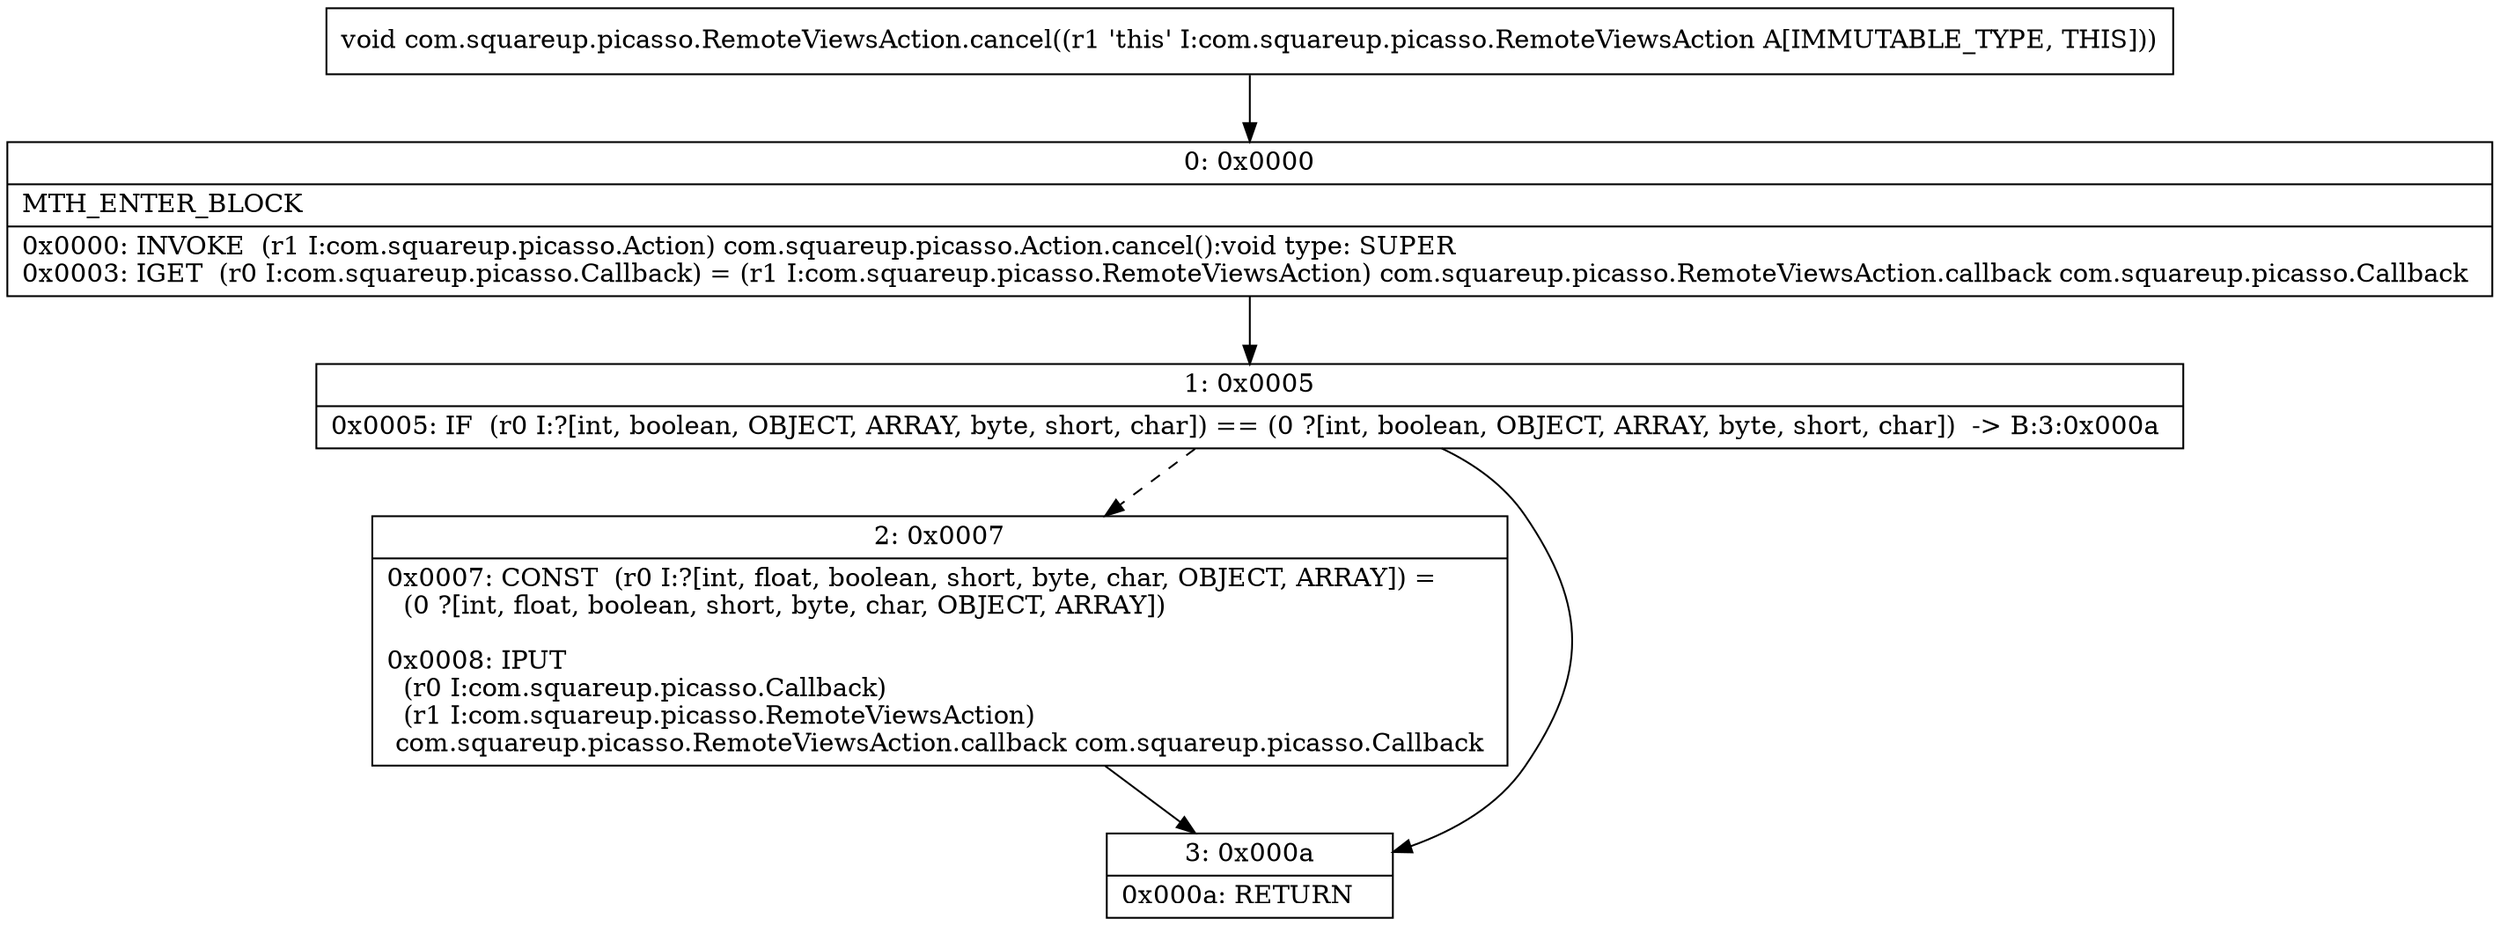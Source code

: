 digraph "CFG forcom.squareup.picasso.RemoteViewsAction.cancel()V" {
Node_0 [shape=record,label="{0\:\ 0x0000|MTH_ENTER_BLOCK\l|0x0000: INVOKE  (r1 I:com.squareup.picasso.Action) com.squareup.picasso.Action.cancel():void type: SUPER \l0x0003: IGET  (r0 I:com.squareup.picasso.Callback) = (r1 I:com.squareup.picasso.RemoteViewsAction) com.squareup.picasso.RemoteViewsAction.callback com.squareup.picasso.Callback \l}"];
Node_1 [shape=record,label="{1\:\ 0x0005|0x0005: IF  (r0 I:?[int, boolean, OBJECT, ARRAY, byte, short, char]) == (0 ?[int, boolean, OBJECT, ARRAY, byte, short, char])  \-\> B:3:0x000a \l}"];
Node_2 [shape=record,label="{2\:\ 0x0007|0x0007: CONST  (r0 I:?[int, float, boolean, short, byte, char, OBJECT, ARRAY]) = \l  (0 ?[int, float, boolean, short, byte, char, OBJECT, ARRAY])\l \l0x0008: IPUT  \l  (r0 I:com.squareup.picasso.Callback)\l  (r1 I:com.squareup.picasso.RemoteViewsAction)\l com.squareup.picasso.RemoteViewsAction.callback com.squareup.picasso.Callback \l}"];
Node_3 [shape=record,label="{3\:\ 0x000a|0x000a: RETURN   \l}"];
MethodNode[shape=record,label="{void com.squareup.picasso.RemoteViewsAction.cancel((r1 'this' I:com.squareup.picasso.RemoteViewsAction A[IMMUTABLE_TYPE, THIS])) }"];
MethodNode -> Node_0;
Node_0 -> Node_1;
Node_1 -> Node_2[style=dashed];
Node_1 -> Node_3;
Node_2 -> Node_3;
}

